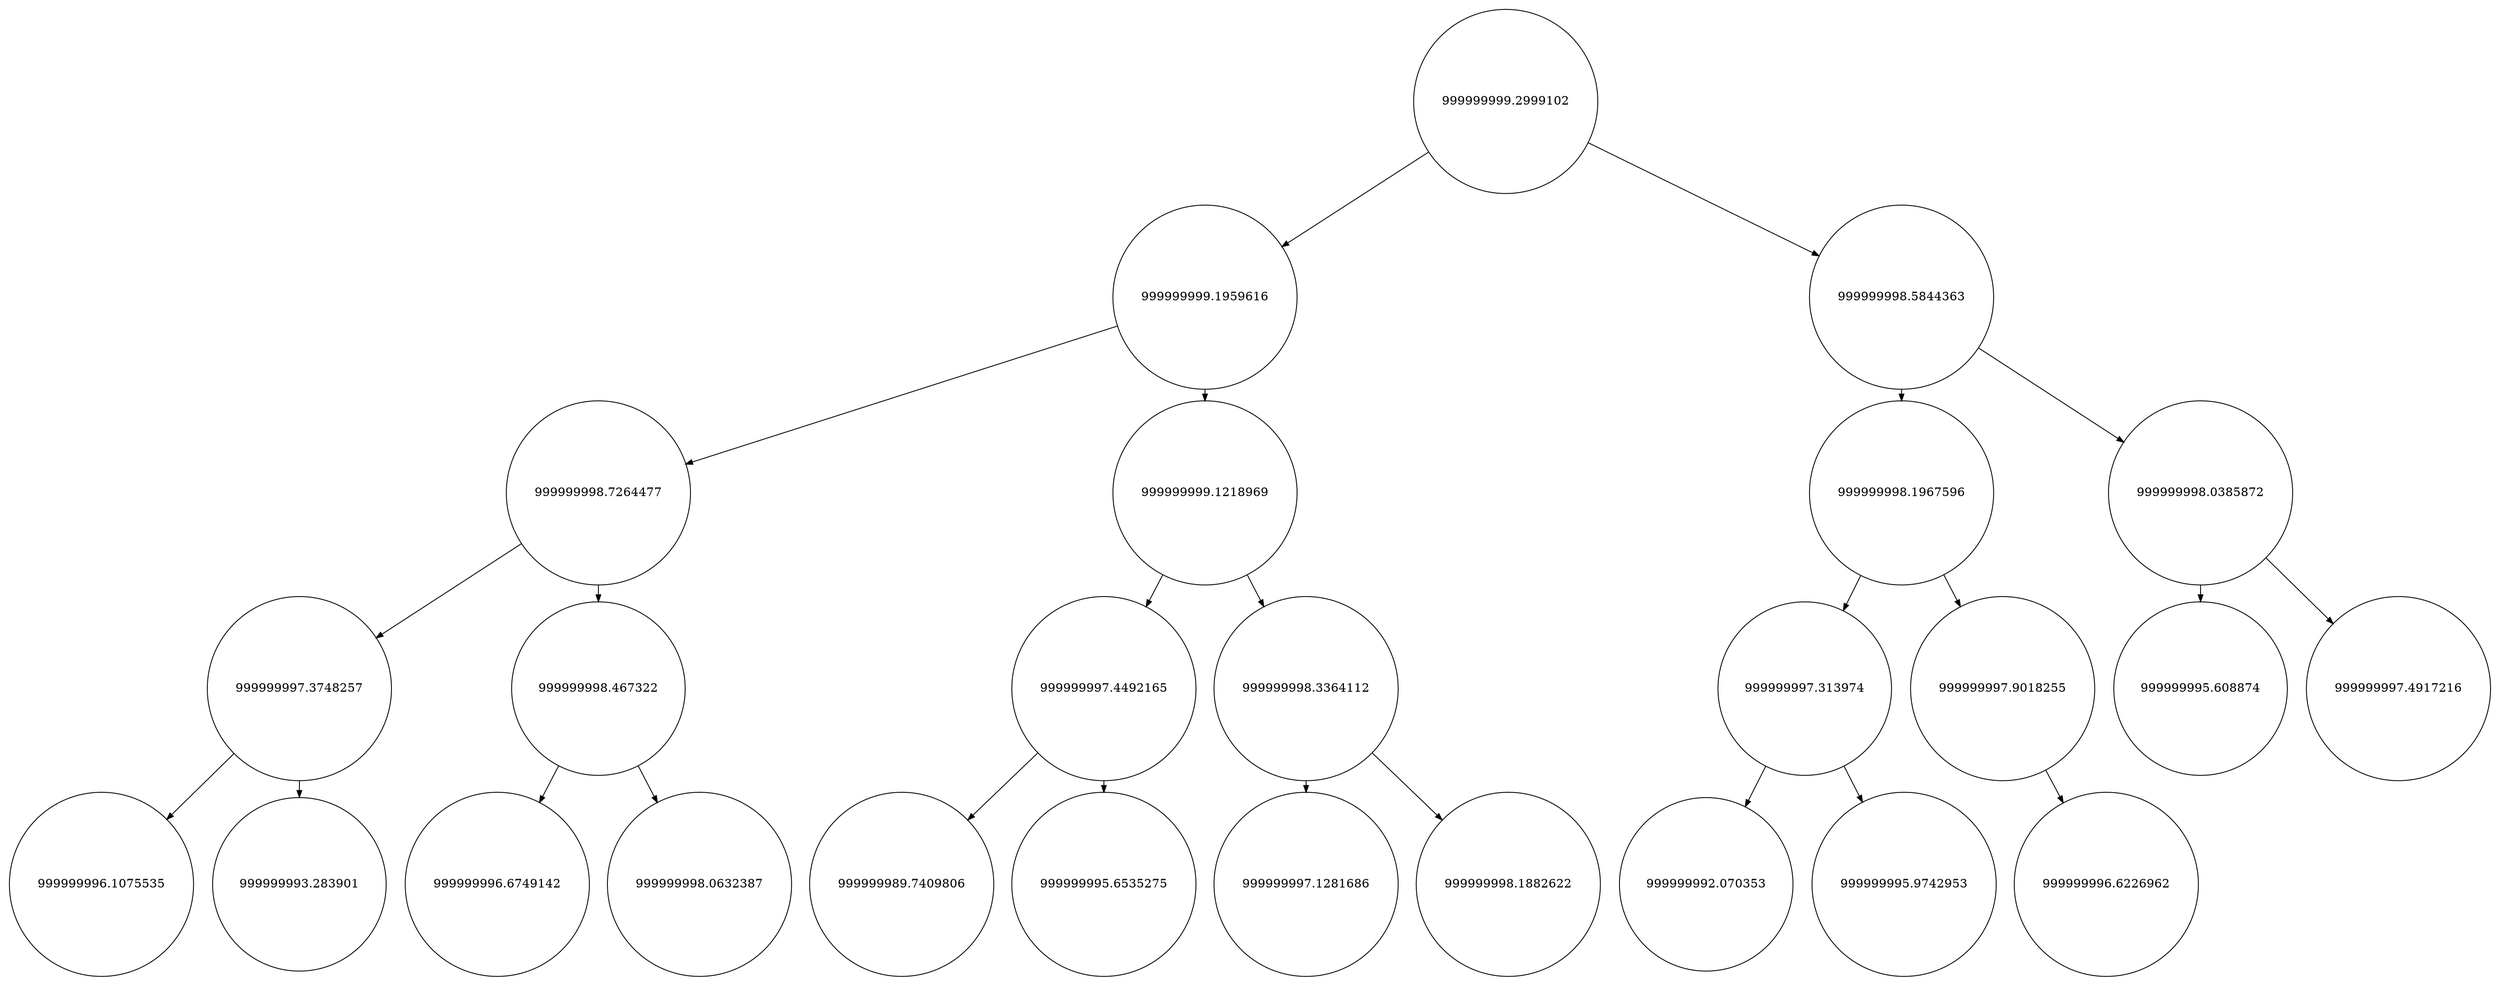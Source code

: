
    digraph G {
    nodesep=0.3;
    ranksep=0.2;
    margin=0.1;
    node [shape=circle];
    edge [arrowsize=0.8];
    1 -> 2[side=left];
1 -> 3;
2 -> 4[side=left];
2 -> 5;
3 -> 6[side=left];
3 -> 7;
4 -> 8[side=left];
4 -> 9;
5 -> 10[side=left];
5 -> 11;
6 -> 12[side=left];
6 -> 13;
7 -> 14[side=left];
7 -> 15;
8 -> 16[side=left];
8 -> 17;
9 -> 18[side=left];
9 -> 19;
10 -> 20[side=left];
10 -> 21;
11 -> 22[side=left];
11 -> 23;
12 -> 24[side=left];
12 -> 25;
13 -> 26[side=left];
1[label="999999999.2999102"]
2[label="999999999.1959616"]
3[label="999999998.5844363"]
4[label="999999998.7264477"]
5[label="999999999.1218969"]
6[label="999999998.1967596"]
7[label="999999998.0385872"]
8[label="999999997.3748257"]
9[label="999999998.467322"]
10[label="999999997.4492165"]
11[label="999999998.3364112"]
12[label="999999997.313974"]
13[label="999999997.9018255"]
14[label="999999995.608874"]
15[label="999999997.4917216"]
16[label="999999996.1075535"]
17[label="999999993.283901"]
18[label="999999996.6749142"]
19[label="999999998.0632387"]
20[label="999999989.7409806"]
21[label="999999995.6535275"]
22[label="999999997.1281686"]
23[label="999999998.1882622"]
24[label="999999992.070353"]
25[label="999999995.9742953"]
26[label="999999996.6226962"]}